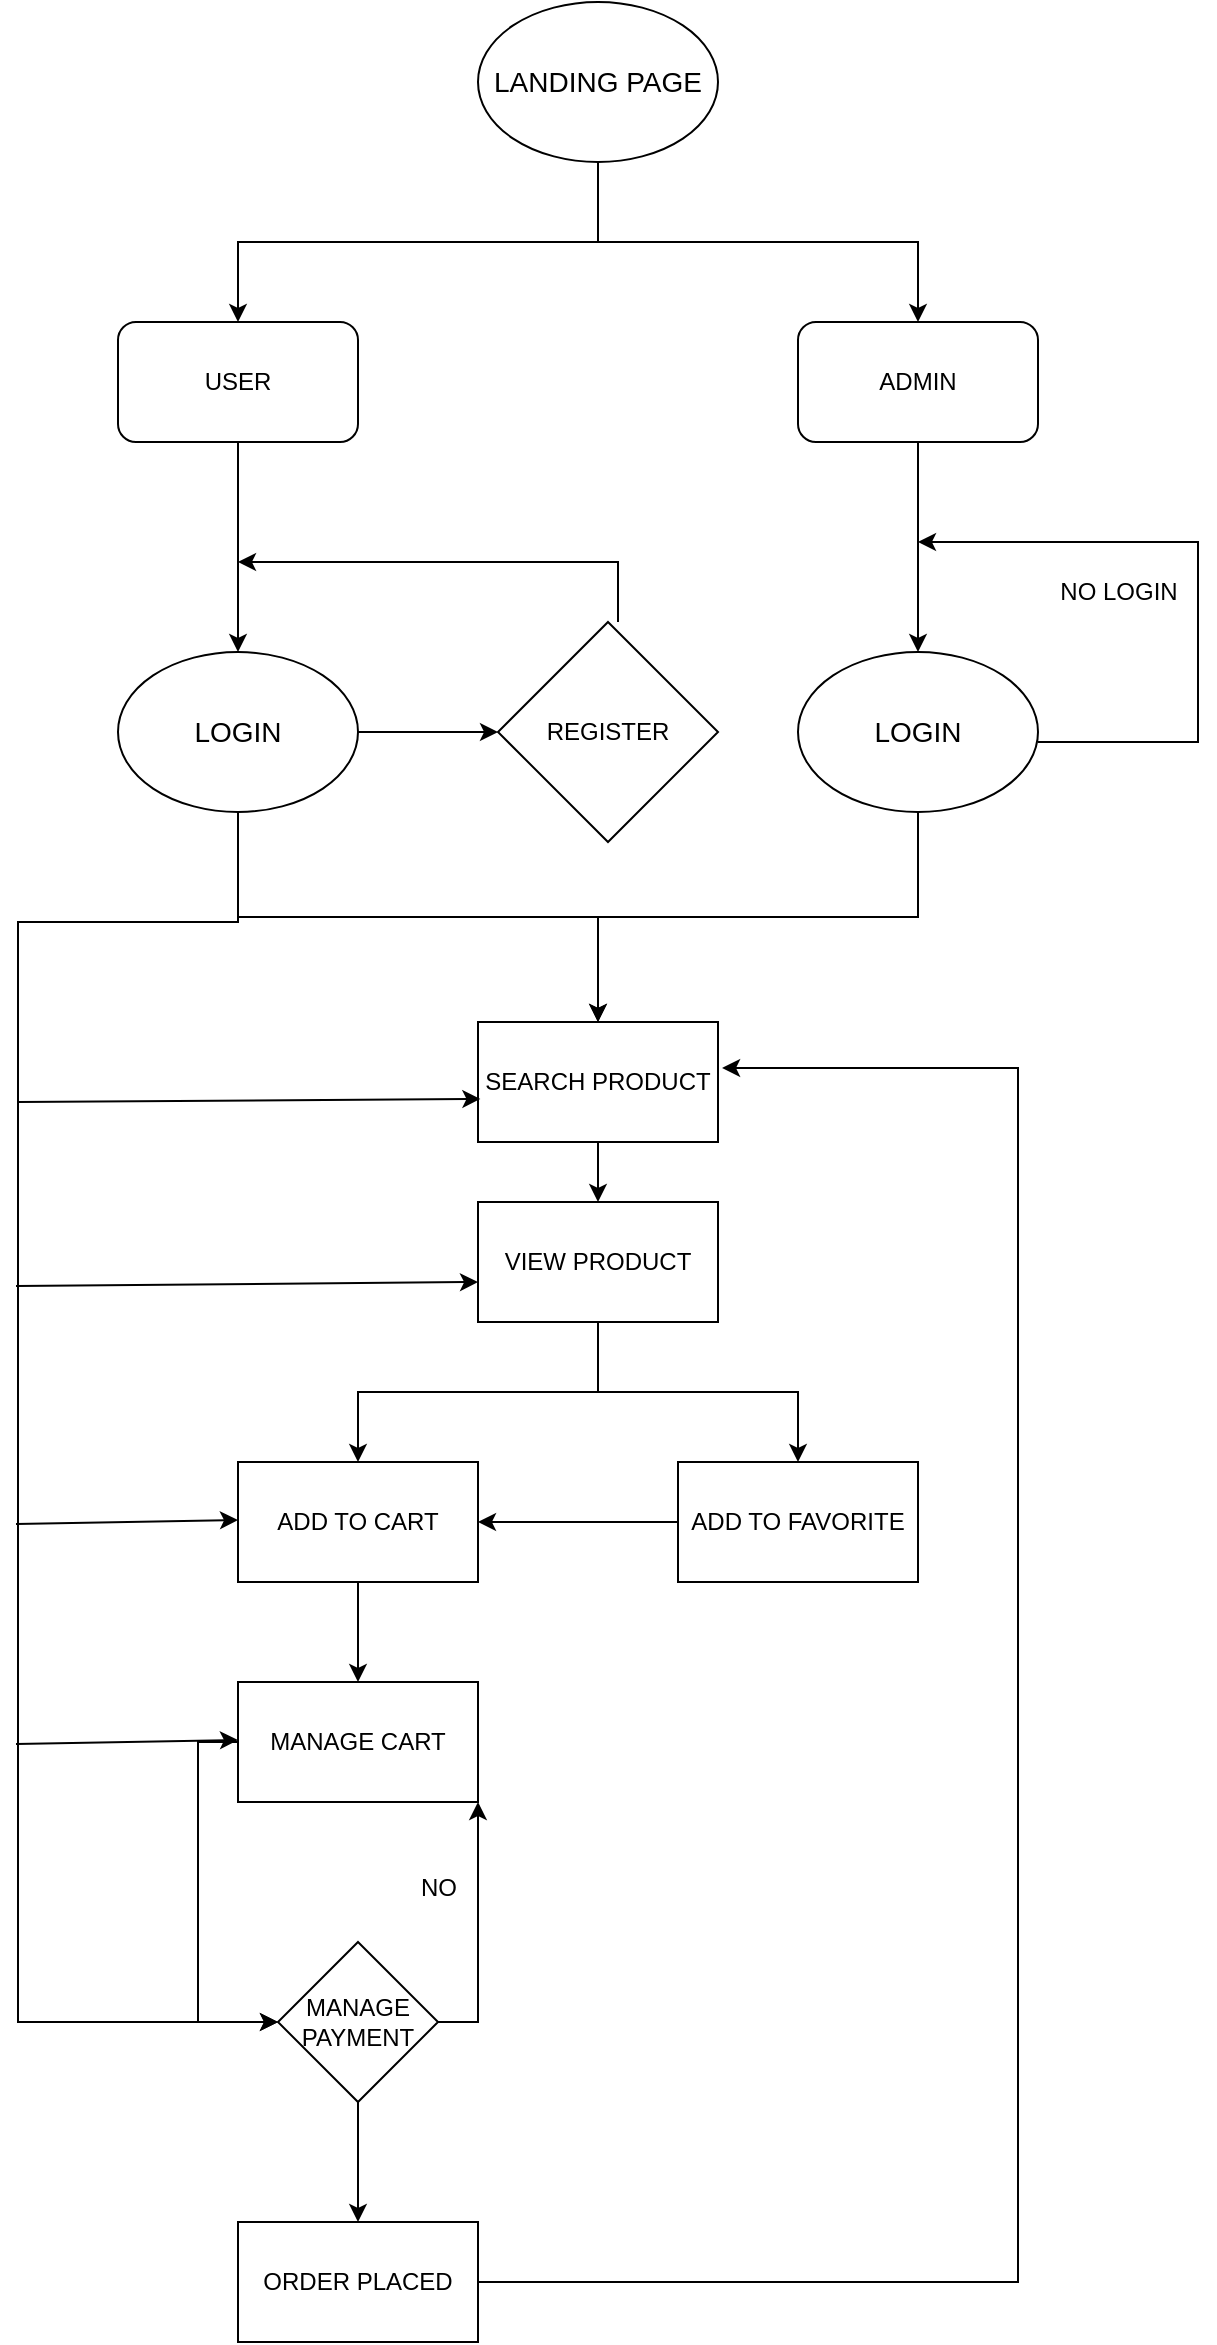 <mxfile version="24.6.4" type="github">
  <diagram name="Page-1" id="3Z-0IUmU1UpRUM9eZ_BJ">
    <mxGraphModel dx="2092" dy="1212" grid="1" gridSize="10" guides="1" tooltips="1" connect="1" arrows="1" fold="1" page="1" pageScale="1" pageWidth="850" pageHeight="1100" math="0" shadow="0">
      <root>
        <mxCell id="0" />
        <mxCell id="1" parent="0" />
        <mxCell id="uDP4UZE6jiDvsPqVHIvO-7" style="edgeStyle=orthogonalEdgeStyle;rounded=0;orthogonalLoop=1;jettySize=auto;html=1;exitX=0.5;exitY=1;exitDx=0;exitDy=0;entryX=0.5;entryY=0;entryDx=0;entryDy=0;" edge="1" parent="1" source="uDP4UZE6jiDvsPqVHIvO-1" target="uDP4UZE6jiDvsPqVHIvO-5">
          <mxGeometry relative="1" as="geometry" />
        </mxCell>
        <mxCell id="uDP4UZE6jiDvsPqVHIvO-8" style="edgeStyle=orthogonalEdgeStyle;rounded=0;orthogonalLoop=1;jettySize=auto;html=1;exitX=0.5;exitY=1;exitDx=0;exitDy=0;entryX=0.5;entryY=0;entryDx=0;entryDy=0;" edge="1" parent="1" source="uDP4UZE6jiDvsPqVHIvO-1" target="uDP4UZE6jiDvsPqVHIvO-4">
          <mxGeometry relative="1" as="geometry" />
        </mxCell>
        <mxCell id="uDP4UZE6jiDvsPqVHIvO-1" value="&lt;font style=&quot;font-size: 14px;&quot;&gt;LANDING PAGE&lt;/font&gt;" style="ellipse;whiteSpace=wrap;html=1;" vertex="1" parent="1">
          <mxGeometry x="320" y="80" width="120" height="80" as="geometry" />
        </mxCell>
        <mxCell id="uDP4UZE6jiDvsPqVHIvO-16" style="edgeStyle=orthogonalEdgeStyle;rounded=0;orthogonalLoop=1;jettySize=auto;html=1;exitX=1;exitY=0.5;exitDx=0;exitDy=0;" edge="1" parent="1" source="uDP4UZE6jiDvsPqVHIvO-3" target="uDP4UZE6jiDvsPqVHIvO-9">
          <mxGeometry relative="1" as="geometry" />
        </mxCell>
        <mxCell id="uDP4UZE6jiDvsPqVHIvO-30" style="edgeStyle=orthogonalEdgeStyle;rounded=0;orthogonalLoop=1;jettySize=auto;html=1;exitX=0.5;exitY=1;exitDx=0;exitDy=0;" edge="1" parent="1" source="uDP4UZE6jiDvsPqVHIvO-3" target="uDP4UZE6jiDvsPqVHIvO-28">
          <mxGeometry relative="1" as="geometry" />
        </mxCell>
        <mxCell id="uDP4UZE6jiDvsPqVHIvO-52" style="edgeStyle=orthogonalEdgeStyle;rounded=0;orthogonalLoop=1;jettySize=auto;html=1;exitX=0.5;exitY=1;exitDx=0;exitDy=0;entryX=0;entryY=0.5;entryDx=0;entryDy=0;" edge="1" parent="1" source="uDP4UZE6jiDvsPqVHIvO-3" target="uDP4UZE6jiDvsPqVHIvO-40">
          <mxGeometry relative="1" as="geometry">
            <Array as="points">
              <mxPoint x="200" y="540" />
              <mxPoint x="90" y="540" />
              <mxPoint x="90" y="1090" />
            </Array>
          </mxGeometry>
        </mxCell>
        <mxCell id="uDP4UZE6jiDvsPqVHIvO-3" value="&lt;font style=&quot;font-size: 14px;&quot;&gt;LOGIN&lt;/font&gt;" style="ellipse;whiteSpace=wrap;html=1;" vertex="1" parent="1">
          <mxGeometry x="140" y="405" width="120" height="80" as="geometry" />
        </mxCell>
        <mxCell id="uDP4UZE6jiDvsPqVHIvO-18" style="edgeStyle=orthogonalEdgeStyle;rounded=0;orthogonalLoop=1;jettySize=auto;html=1;exitX=0.5;exitY=1;exitDx=0;exitDy=0;entryX=0.5;entryY=0;entryDx=0;entryDy=0;" edge="1" parent="1" source="uDP4UZE6jiDvsPqVHIvO-4" target="uDP4UZE6jiDvsPqVHIvO-17">
          <mxGeometry relative="1" as="geometry" />
        </mxCell>
        <mxCell id="uDP4UZE6jiDvsPqVHIvO-4" value="ADMIN" style="rounded=1;whiteSpace=wrap;html=1;" vertex="1" parent="1">
          <mxGeometry x="480" y="240" width="120" height="60" as="geometry" />
        </mxCell>
        <mxCell id="uDP4UZE6jiDvsPqVHIvO-15" style="edgeStyle=orthogonalEdgeStyle;rounded=0;orthogonalLoop=1;jettySize=auto;html=1;exitX=0.5;exitY=1;exitDx=0;exitDy=0;entryX=0.5;entryY=0;entryDx=0;entryDy=0;" edge="1" parent="1" source="uDP4UZE6jiDvsPqVHIvO-5" target="uDP4UZE6jiDvsPqVHIvO-3">
          <mxGeometry relative="1" as="geometry" />
        </mxCell>
        <mxCell id="uDP4UZE6jiDvsPqVHIvO-5" value="USER" style="rounded=1;whiteSpace=wrap;html=1;" vertex="1" parent="1">
          <mxGeometry x="140" y="240" width="120" height="60" as="geometry" />
        </mxCell>
        <mxCell id="uDP4UZE6jiDvsPqVHIvO-9" value="REGISTER" style="rhombus;whiteSpace=wrap;html=1;" vertex="1" parent="1">
          <mxGeometry x="330" y="390" width="110" height="110" as="geometry" />
        </mxCell>
        <mxCell id="uDP4UZE6jiDvsPqVHIvO-31" style="edgeStyle=orthogonalEdgeStyle;rounded=0;orthogonalLoop=1;jettySize=auto;html=1;exitX=0.5;exitY=1;exitDx=0;exitDy=0;" edge="1" parent="1" source="uDP4UZE6jiDvsPqVHIvO-17" target="uDP4UZE6jiDvsPqVHIvO-28">
          <mxGeometry relative="1" as="geometry" />
        </mxCell>
        <mxCell id="uDP4UZE6jiDvsPqVHIvO-17" value="&lt;font style=&quot;font-size: 14px;&quot;&gt;LOGIN&lt;/font&gt;" style="ellipse;whiteSpace=wrap;html=1;" vertex="1" parent="1">
          <mxGeometry x="480" y="405" width="120" height="80" as="geometry" />
        </mxCell>
        <mxCell id="uDP4UZE6jiDvsPqVHIvO-21" value="" style="endArrow=classic;html=1;rounded=0;" edge="1" parent="1">
          <mxGeometry width="50" height="50" relative="1" as="geometry">
            <mxPoint x="600" y="450" as="sourcePoint" />
            <mxPoint x="540" y="350" as="targetPoint" />
            <Array as="points">
              <mxPoint x="680" y="450" />
              <mxPoint x="680" y="350" />
            </Array>
          </mxGeometry>
        </mxCell>
        <mxCell id="uDP4UZE6jiDvsPqVHIvO-22" value="NO LOGIN" style="text;html=1;align=center;verticalAlign=middle;resizable=0;points=[];autosize=1;strokeColor=none;fillColor=none;" vertex="1" parent="1">
          <mxGeometry x="600" y="360" width="80" height="30" as="geometry" />
        </mxCell>
        <mxCell id="uDP4UZE6jiDvsPqVHIvO-24" value="" style="endArrow=classic;html=1;rounded=0;" edge="1" parent="1">
          <mxGeometry width="50" height="50" relative="1" as="geometry">
            <mxPoint x="390" y="390" as="sourcePoint" />
            <mxPoint x="200" y="360" as="targetPoint" />
            <Array as="points">
              <mxPoint x="390" y="360" />
            </Array>
          </mxGeometry>
        </mxCell>
        <mxCell id="uDP4UZE6jiDvsPqVHIvO-33" style="edgeStyle=orthogonalEdgeStyle;rounded=0;orthogonalLoop=1;jettySize=auto;html=1;exitX=0.5;exitY=1;exitDx=0;exitDy=0;entryX=0.5;entryY=0;entryDx=0;entryDy=0;" edge="1" parent="1" source="uDP4UZE6jiDvsPqVHIvO-27" target="uDP4UZE6jiDvsPqVHIvO-29">
          <mxGeometry relative="1" as="geometry" />
        </mxCell>
        <mxCell id="uDP4UZE6jiDvsPqVHIvO-35" style="edgeStyle=orthogonalEdgeStyle;rounded=0;orthogonalLoop=1;jettySize=auto;html=1;exitX=0.5;exitY=1;exitDx=0;exitDy=0;entryX=0.5;entryY=0;entryDx=0;entryDy=0;" edge="1" parent="1" source="uDP4UZE6jiDvsPqVHIvO-27" target="uDP4UZE6jiDvsPqVHIvO-34">
          <mxGeometry relative="1" as="geometry" />
        </mxCell>
        <mxCell id="uDP4UZE6jiDvsPqVHIvO-27" value="VIEW PRODUCT" style="rounded=0;whiteSpace=wrap;html=1;" vertex="1" parent="1">
          <mxGeometry x="320" y="680" width="120" height="60" as="geometry" />
        </mxCell>
        <mxCell id="uDP4UZE6jiDvsPqVHIvO-32" style="edgeStyle=orthogonalEdgeStyle;rounded=0;orthogonalLoop=1;jettySize=auto;html=1;exitX=0.5;exitY=1;exitDx=0;exitDy=0;entryX=0.5;entryY=0;entryDx=0;entryDy=0;" edge="1" parent="1" source="uDP4UZE6jiDvsPqVHIvO-28" target="uDP4UZE6jiDvsPqVHIvO-27">
          <mxGeometry relative="1" as="geometry" />
        </mxCell>
        <mxCell id="uDP4UZE6jiDvsPqVHIvO-28" value="SEARCH PRODUCT" style="rounded=0;whiteSpace=wrap;html=1;" vertex="1" parent="1">
          <mxGeometry x="320" y="590" width="120" height="60" as="geometry" />
        </mxCell>
        <mxCell id="uDP4UZE6jiDvsPqVHIvO-38" style="edgeStyle=orthogonalEdgeStyle;rounded=0;orthogonalLoop=1;jettySize=auto;html=1;exitX=0.5;exitY=1;exitDx=0;exitDy=0;entryX=0.5;entryY=0;entryDx=0;entryDy=0;" edge="1" parent="1" source="uDP4UZE6jiDvsPqVHIvO-29" target="uDP4UZE6jiDvsPqVHIvO-37">
          <mxGeometry relative="1" as="geometry" />
        </mxCell>
        <mxCell id="uDP4UZE6jiDvsPqVHIvO-29" value="ADD TO CART" style="rounded=0;whiteSpace=wrap;html=1;" vertex="1" parent="1">
          <mxGeometry x="200" y="810" width="120" height="60" as="geometry" />
        </mxCell>
        <mxCell id="uDP4UZE6jiDvsPqVHIvO-36" style="edgeStyle=orthogonalEdgeStyle;rounded=0;orthogonalLoop=1;jettySize=auto;html=1;exitX=0;exitY=0.5;exitDx=0;exitDy=0;entryX=1;entryY=0.5;entryDx=0;entryDy=0;" edge="1" parent="1" source="uDP4UZE6jiDvsPqVHIvO-34" target="uDP4UZE6jiDvsPqVHIvO-29">
          <mxGeometry relative="1" as="geometry" />
        </mxCell>
        <mxCell id="uDP4UZE6jiDvsPqVHIvO-34" value="ADD TO FAVORITE" style="rounded=0;whiteSpace=wrap;html=1;" vertex="1" parent="1">
          <mxGeometry x="420" y="810" width="120" height="60" as="geometry" />
        </mxCell>
        <mxCell id="uDP4UZE6jiDvsPqVHIvO-43" style="edgeStyle=orthogonalEdgeStyle;rounded=0;orthogonalLoop=1;jettySize=auto;html=1;exitX=0;exitY=0.5;exitDx=0;exitDy=0;entryX=0;entryY=0.5;entryDx=0;entryDy=0;" edge="1" parent="1" source="uDP4UZE6jiDvsPqVHIvO-37" target="uDP4UZE6jiDvsPqVHIvO-40">
          <mxGeometry relative="1" as="geometry" />
        </mxCell>
        <mxCell id="uDP4UZE6jiDvsPqVHIvO-37" value="MANAGE CART" style="rounded=0;whiteSpace=wrap;html=1;" vertex="1" parent="1">
          <mxGeometry x="200" y="920" width="120" height="60" as="geometry" />
        </mxCell>
        <mxCell id="uDP4UZE6jiDvsPqVHIvO-44" style="edgeStyle=orthogonalEdgeStyle;rounded=0;orthogonalLoop=1;jettySize=auto;html=1;exitX=1;exitY=0.5;exitDx=0;exitDy=0;entryX=1;entryY=1;entryDx=0;entryDy=0;" edge="1" parent="1" source="uDP4UZE6jiDvsPqVHIvO-40" target="uDP4UZE6jiDvsPqVHIvO-37">
          <mxGeometry relative="1" as="geometry" />
        </mxCell>
        <mxCell id="uDP4UZE6jiDvsPqVHIvO-47" style="edgeStyle=orthogonalEdgeStyle;rounded=0;orthogonalLoop=1;jettySize=auto;html=1;exitX=0.5;exitY=1;exitDx=0;exitDy=0;" edge="1" parent="1" source="uDP4UZE6jiDvsPqVHIvO-40" target="uDP4UZE6jiDvsPqVHIvO-46">
          <mxGeometry relative="1" as="geometry" />
        </mxCell>
        <mxCell id="uDP4UZE6jiDvsPqVHIvO-40" value="MANAGE PAYMENT" style="rhombus;whiteSpace=wrap;html=1;" vertex="1" parent="1">
          <mxGeometry x="220" y="1050" width="80" height="80" as="geometry" />
        </mxCell>
        <mxCell id="uDP4UZE6jiDvsPqVHIvO-45" value="NO" style="text;html=1;align=center;verticalAlign=middle;resizable=0;points=[];autosize=1;strokeColor=none;fillColor=none;" vertex="1" parent="1">
          <mxGeometry x="280" y="1008" width="40" height="30" as="geometry" />
        </mxCell>
        <mxCell id="uDP4UZE6jiDvsPqVHIvO-46" value="ORDER PLACED" style="rounded=0;whiteSpace=wrap;html=1;" vertex="1" parent="1">
          <mxGeometry x="200" y="1190" width="120" height="60" as="geometry" />
        </mxCell>
        <mxCell id="uDP4UZE6jiDvsPqVHIvO-49" style="edgeStyle=orthogonalEdgeStyle;rounded=0;orthogonalLoop=1;jettySize=auto;html=1;exitX=1;exitY=0.5;exitDx=0;exitDy=0;entryX=1.017;entryY=0.383;entryDx=0;entryDy=0;entryPerimeter=0;" edge="1" parent="1" source="uDP4UZE6jiDvsPqVHIvO-46" target="uDP4UZE6jiDvsPqVHIvO-28">
          <mxGeometry relative="1" as="geometry">
            <Array as="points">
              <mxPoint x="590" y="1220" />
              <mxPoint x="590" y="613" />
            </Array>
          </mxGeometry>
        </mxCell>
        <mxCell id="uDP4UZE6jiDvsPqVHIvO-53" value="" style="endArrow=classic;html=1;rounded=0;entryX=0.01;entryY=0.641;entryDx=0;entryDy=0;entryPerimeter=0;" edge="1" parent="1" target="uDP4UZE6jiDvsPqVHIvO-28">
          <mxGeometry width="50" height="50" relative="1" as="geometry">
            <mxPoint x="90" y="630" as="sourcePoint" />
            <mxPoint x="140" y="580" as="targetPoint" />
          </mxGeometry>
        </mxCell>
        <mxCell id="uDP4UZE6jiDvsPqVHIvO-55" value="" style="endArrow=classic;html=1;rounded=0;entryX=0.01;entryY=0.641;entryDx=0;entryDy=0;entryPerimeter=0;" edge="1" parent="1">
          <mxGeometry width="50" height="50" relative="1" as="geometry">
            <mxPoint x="89" y="722" as="sourcePoint" />
            <mxPoint x="320" y="720" as="targetPoint" />
          </mxGeometry>
        </mxCell>
        <mxCell id="uDP4UZE6jiDvsPqVHIvO-57" value="" style="endArrow=classic;html=1;rounded=0;" edge="1" parent="1">
          <mxGeometry width="50" height="50" relative="1" as="geometry">
            <mxPoint x="89" y="841" as="sourcePoint" />
            <mxPoint x="200" y="839" as="targetPoint" />
          </mxGeometry>
        </mxCell>
        <mxCell id="uDP4UZE6jiDvsPqVHIvO-58" value="" style="endArrow=classic;html=1;rounded=0;" edge="1" parent="1">
          <mxGeometry width="50" height="50" relative="1" as="geometry">
            <mxPoint x="89" y="951" as="sourcePoint" />
            <mxPoint x="200" y="949" as="targetPoint" />
          </mxGeometry>
        </mxCell>
      </root>
    </mxGraphModel>
  </diagram>
</mxfile>
